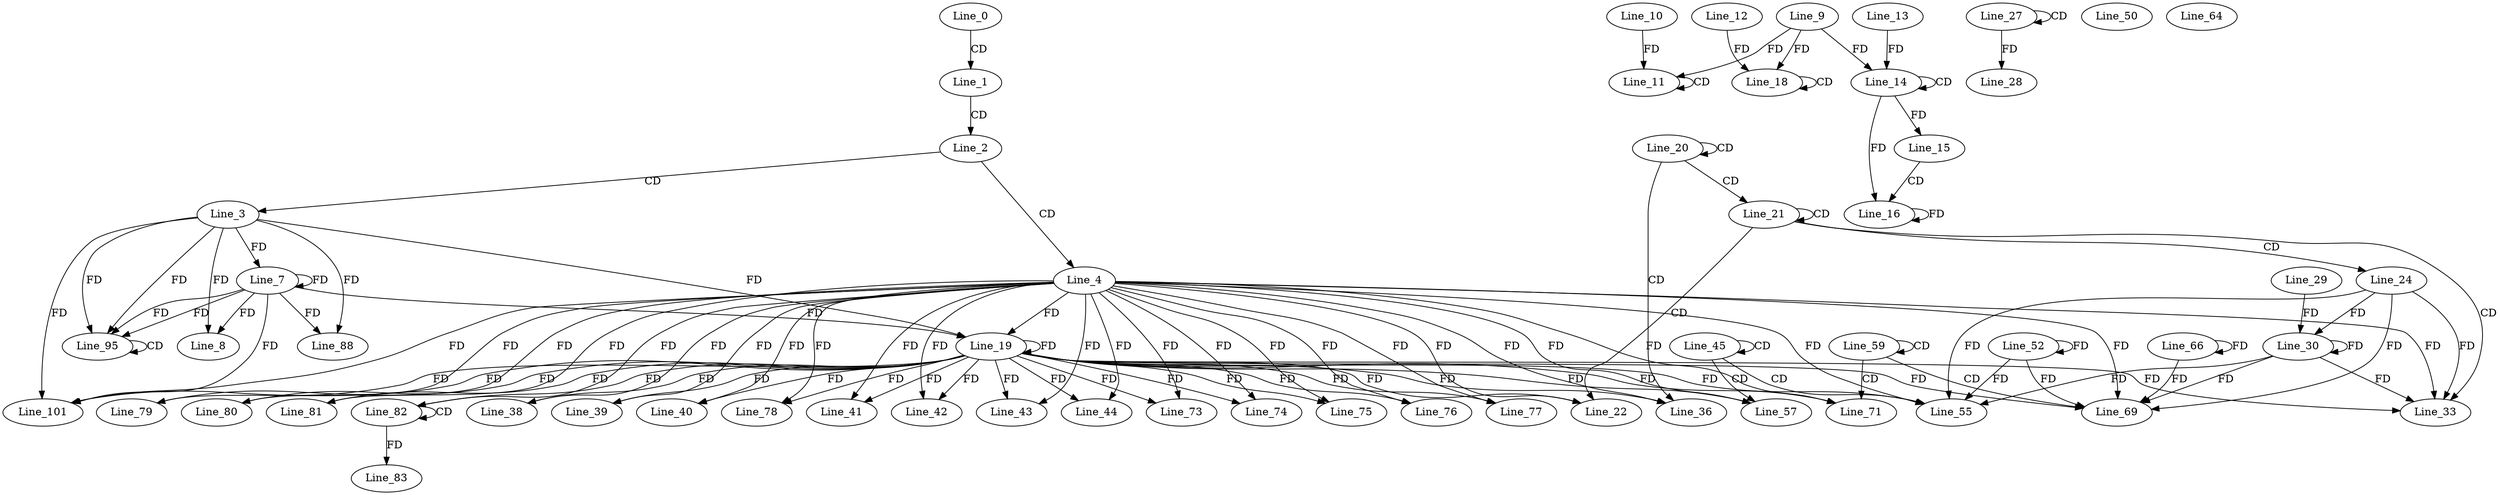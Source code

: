 digraph G {
  Line_0;
  Line_1;
  Line_2;
  Line_3;
  Line_4;
  Line_7;
  Line_7;
  Line_8;
  Line_11;
  Line_11;
  Line_10;
  Line_11;
  Line_9;
  Line_14;
  Line_14;
  Line_13;
  Line_15;
  Line_15;
  Line_16;
  Line_16;
  Line_18;
  Line_18;
  Line_12;
  Line_18;
  Line_19;
  Line_19;
  Line_20;
  Line_20;
  Line_20;
  Line_21;
  Line_21;
  Line_22;
  Line_24;
  Line_27;
  Line_27;
  Line_28;
  Line_30;
  Line_30;
  Line_29;
  Line_30;
  Line_33;
  Line_36;
  Line_38;
  Line_39;
  Line_40;
  Line_41;
  Line_42;
  Line_43;
  Line_44;
  Line_45;
  Line_45;
  Line_50;
  Line_52;
  Line_52;
  Line_52;
  Line_45;
  Line_55;
  Line_57;
  Line_59;
  Line_59;
  Line_64;
  Line_66;
  Line_66;
  Line_66;
  Line_59;
  Line_69;
  Line_71;
  Line_73;
  Line_74;
  Line_75;
  Line_76;
  Line_77;
  Line_78;
  Line_79;
  Line_80;
  Line_81;
  Line_82;
  Line_82;
  Line_83;
  Line_88;
  Line_95;
  Line_95;
  Line_101;
  Line_0 -> Line_1 [ label="CD" ];
  Line_1 -> Line_2 [ label="CD" ];
  Line_2 -> Line_3 [ label="CD" ];
  Line_2 -> Line_4 [ label="CD" ];
  Line_3 -> Line_7 [ label="FD" ];
  Line_7 -> Line_7 [ label="FD" ];
  Line_3 -> Line_8 [ label="FD" ];
  Line_7 -> Line_8 [ label="FD" ];
  Line_11 -> Line_11 [ label="CD" ];
  Line_10 -> Line_11 [ label="FD" ];
  Line_9 -> Line_11 [ label="FD" ];
  Line_14 -> Line_14 [ label="CD" ];
  Line_13 -> Line_14 [ label="FD" ];
  Line_9 -> Line_14 [ label="FD" ];
  Line_14 -> Line_15 [ label="FD" ];
  Line_15 -> Line_16 [ label="CD" ];
  Line_14 -> Line_16 [ label="FD" ];
  Line_16 -> Line_16 [ label="FD" ];
  Line_18 -> Line_18 [ label="CD" ];
  Line_12 -> Line_18 [ label="FD" ];
  Line_9 -> Line_18 [ label="FD" ];
  Line_4 -> Line_19 [ label="FD" ];
  Line_19 -> Line_19 [ label="FD" ];
  Line_3 -> Line_19 [ label="FD" ];
  Line_7 -> Line_19 [ label="FD" ];
  Line_20 -> Line_20 [ label="CD" ];
  Line_20 -> Line_21 [ label="CD" ];
  Line_21 -> Line_21 [ label="CD" ];
  Line_21 -> Line_22 [ label="CD" ];
  Line_4 -> Line_22 [ label="FD" ];
  Line_19 -> Line_22 [ label="FD" ];
  Line_21 -> Line_24 [ label="CD" ];
  Line_27 -> Line_27 [ label="CD" ];
  Line_27 -> Line_28 [ label="FD" ];
  Line_24 -> Line_30 [ label="FD" ];
  Line_30 -> Line_30 [ label="FD" ];
  Line_29 -> Line_30 [ label="FD" ];
  Line_21 -> Line_33 [ label="CD" ];
  Line_4 -> Line_33 [ label="FD" ];
  Line_19 -> Line_33 [ label="FD" ];
  Line_24 -> Line_33 [ label="FD" ];
  Line_30 -> Line_33 [ label="FD" ];
  Line_20 -> Line_36 [ label="CD" ];
  Line_4 -> Line_36 [ label="FD" ];
  Line_19 -> Line_36 [ label="FD" ];
  Line_4 -> Line_38 [ label="FD" ];
  Line_19 -> Line_38 [ label="FD" ];
  Line_4 -> Line_39 [ label="FD" ];
  Line_19 -> Line_39 [ label="FD" ];
  Line_4 -> Line_40 [ label="FD" ];
  Line_19 -> Line_40 [ label="FD" ];
  Line_4 -> Line_41 [ label="FD" ];
  Line_19 -> Line_41 [ label="FD" ];
  Line_4 -> Line_42 [ label="FD" ];
  Line_19 -> Line_42 [ label="FD" ];
  Line_4 -> Line_43 [ label="FD" ];
  Line_19 -> Line_43 [ label="FD" ];
  Line_4 -> Line_44 [ label="FD" ];
  Line_19 -> Line_44 [ label="FD" ];
  Line_45 -> Line_45 [ label="CD" ];
  Line_52 -> Line_52 [ label="FD" ];
  Line_45 -> Line_55 [ label="CD" ];
  Line_4 -> Line_55 [ label="FD" ];
  Line_19 -> Line_55 [ label="FD" ];
  Line_24 -> Line_55 [ label="FD" ];
  Line_30 -> Line_55 [ label="FD" ];
  Line_52 -> Line_55 [ label="FD" ];
  Line_45 -> Line_57 [ label="CD" ];
  Line_4 -> Line_57 [ label="FD" ];
  Line_19 -> Line_57 [ label="FD" ];
  Line_59 -> Line_59 [ label="CD" ];
  Line_66 -> Line_66 [ label="FD" ];
  Line_59 -> Line_69 [ label="CD" ];
  Line_4 -> Line_69 [ label="FD" ];
  Line_19 -> Line_69 [ label="FD" ];
  Line_24 -> Line_69 [ label="FD" ];
  Line_30 -> Line_69 [ label="FD" ];
  Line_52 -> Line_69 [ label="FD" ];
  Line_66 -> Line_69 [ label="FD" ];
  Line_59 -> Line_71 [ label="CD" ];
  Line_4 -> Line_71 [ label="FD" ];
  Line_19 -> Line_71 [ label="FD" ];
  Line_4 -> Line_73 [ label="FD" ];
  Line_19 -> Line_73 [ label="FD" ];
  Line_4 -> Line_74 [ label="FD" ];
  Line_19 -> Line_74 [ label="FD" ];
  Line_4 -> Line_75 [ label="FD" ];
  Line_19 -> Line_75 [ label="FD" ];
  Line_4 -> Line_76 [ label="FD" ];
  Line_19 -> Line_76 [ label="FD" ];
  Line_4 -> Line_77 [ label="FD" ];
  Line_19 -> Line_77 [ label="FD" ];
  Line_4 -> Line_78 [ label="FD" ];
  Line_19 -> Line_78 [ label="FD" ];
  Line_4 -> Line_79 [ label="FD" ];
  Line_19 -> Line_79 [ label="FD" ];
  Line_4 -> Line_80 [ label="FD" ];
  Line_19 -> Line_80 [ label="FD" ];
  Line_4 -> Line_81 [ label="FD" ];
  Line_19 -> Line_81 [ label="FD" ];
  Line_82 -> Line_82 [ label="CD" ];
  Line_4 -> Line_82 [ label="FD" ];
  Line_19 -> Line_82 [ label="FD" ];
  Line_82 -> Line_83 [ label="FD" ];
  Line_3 -> Line_88 [ label="FD" ];
  Line_7 -> Line_88 [ label="FD" ];
  Line_3 -> Line_95 [ label="FD" ];
  Line_7 -> Line_95 [ label="FD" ];
  Line_95 -> Line_95 [ label="CD" ];
  Line_3 -> Line_95 [ label="FD" ];
  Line_7 -> Line_95 [ label="FD" ];
  Line_3 -> Line_101 [ label="FD" ];
  Line_7 -> Line_101 [ label="FD" ];
  Line_4 -> Line_101 [ label="FD" ];
  Line_19 -> Line_101 [ label="FD" ];
}
